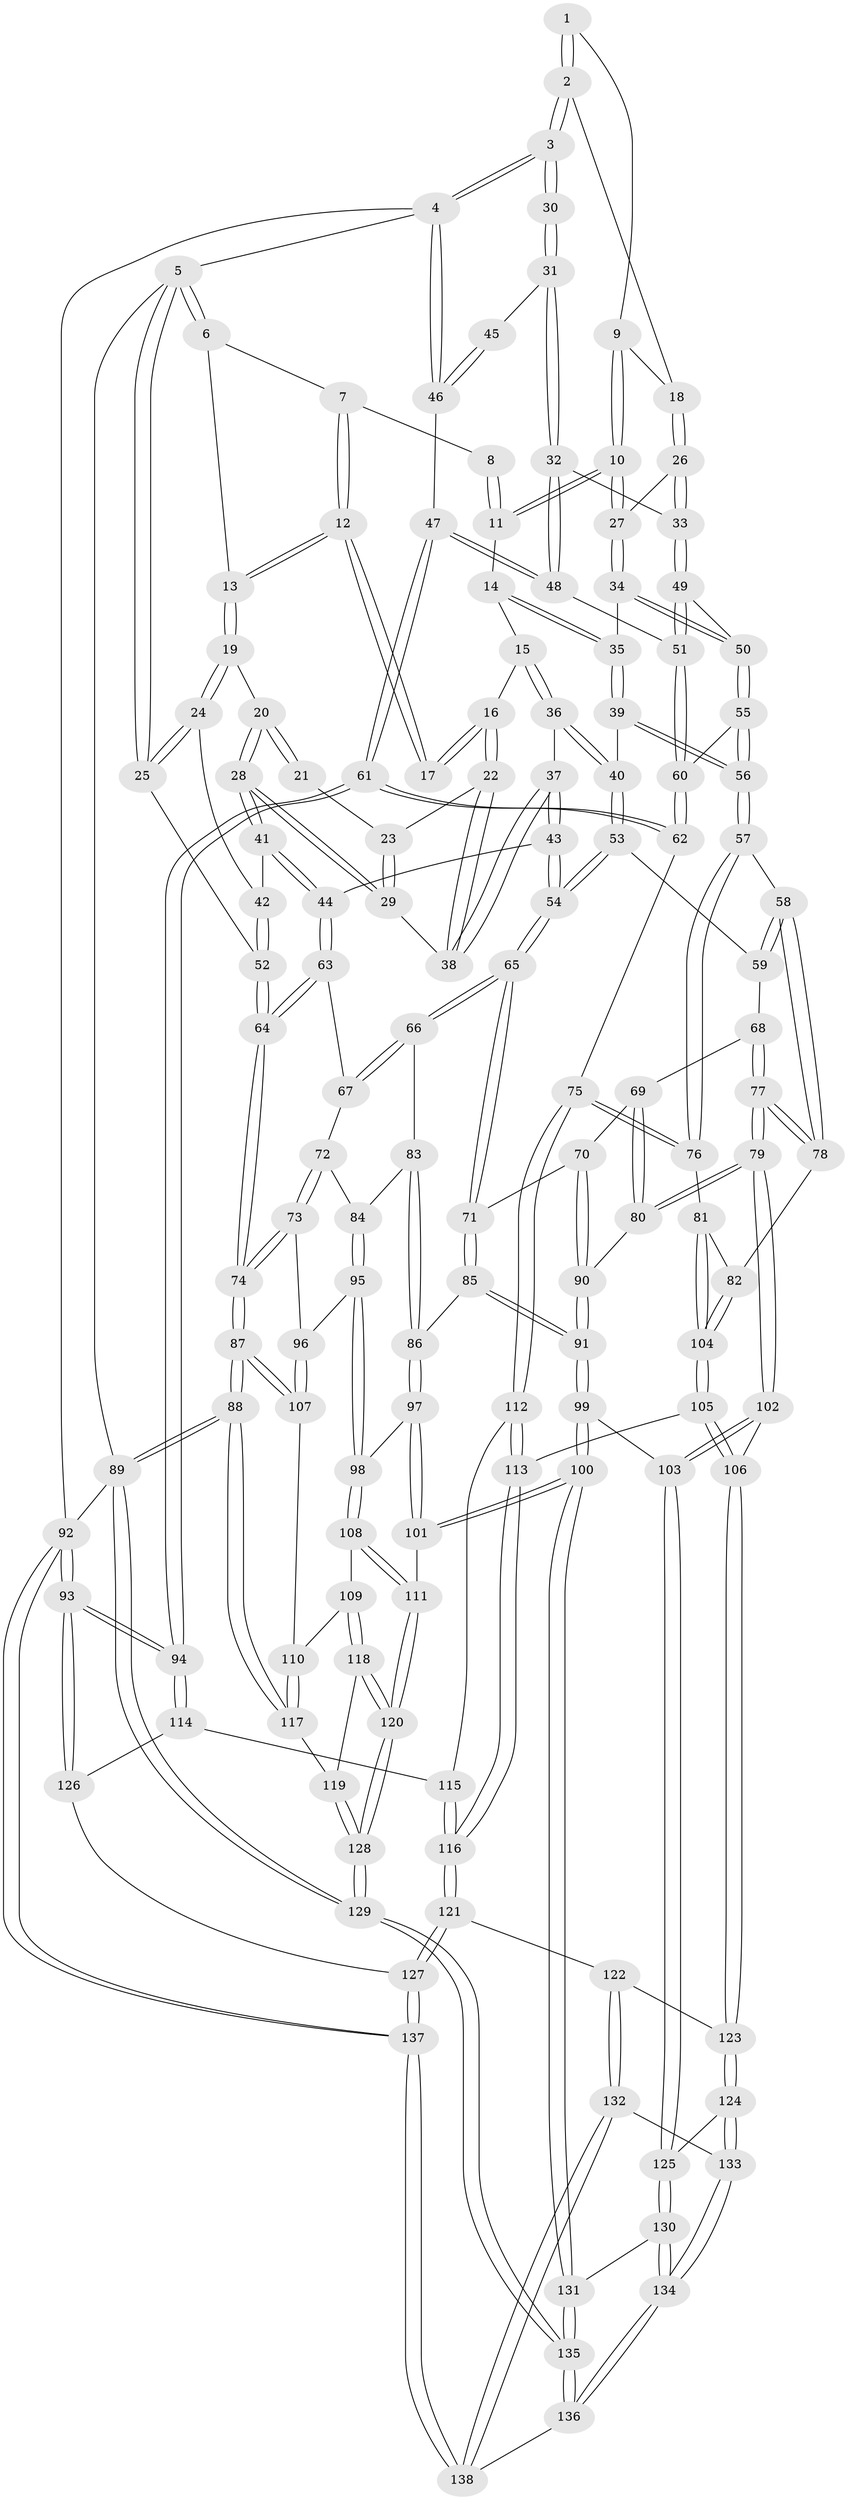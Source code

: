 // coarse degree distribution, {3: 0.21951219512195122, 8: 0.024390243902439025, 4: 0.36585365853658536, 2: 0.024390243902439025, 10: 0.024390243902439025, 5: 0.3170731707317073, 6: 0.024390243902439025}
// Generated by graph-tools (version 1.1) at 2025/21/03/04/25 18:21:34]
// undirected, 138 vertices, 342 edges
graph export_dot {
graph [start="1"]
  node [color=gray90,style=filled];
  1 [pos="+0.6876631619292101+0"];
  2 [pos="+1+0"];
  3 [pos="+1+0"];
  4 [pos="+1+0"];
  5 [pos="+0+0"];
  6 [pos="+0.00047363123297672783+0"];
  7 [pos="+0.3370182073422414+0"];
  8 [pos="+0.49492208578265345+0"];
  9 [pos="+0.6473877319906248+0.01639273313889617"];
  10 [pos="+0.6183313050428969+0.0991876569718075"];
  11 [pos="+0.5443704727965244+0.0814159607964359"];
  12 [pos="+0.33284608638144497+0"];
  13 [pos="+0.09842852134331344+0.053650479403688264"];
  14 [pos="+0.46245386227110247+0.10695850646308974"];
  15 [pos="+0.45408395023047815+0.10868828628723827"];
  16 [pos="+0.42727212181286806+0.09916733405686876"];
  17 [pos="+0.3328268657544726+0"];
  18 [pos="+0.8116335389365692+0.06097696672810421"];
  19 [pos="+0.1038297617267562+0.0939410652349919"];
  20 [pos="+0.16779565572718286+0.11674138313556184"];
  21 [pos="+0.32178798507143447+0"];
  22 [pos="+0.3690388140326502+0.1651592737745047"];
  23 [pos="+0.2931988698477967+0.1380606964768486"];
  24 [pos="+0.04787061031549271+0.1273169892744225"];
  25 [pos="+0+0.150646559170322"];
  26 [pos="+0.7527083515867597+0.18632750980808335"];
  27 [pos="+0.6815287329171767+0.19288231810320278"];
  28 [pos="+0.20562613437211663+0.18150986548126793"];
  29 [pos="+0.21974423119098335+0.17725416822637804"];
  30 [pos="+0.9685948420593762+0.07928597203628661"];
  31 [pos="+0.8463562930379817+0.22326257435029948"];
  32 [pos="+0.8446623046254624+0.223942859613857"];
  33 [pos="+0.7959289221469803+0.2178704293733418"];
  34 [pos="+0.6257542579312241+0.26288359248711185"];
  35 [pos="+0.6209024540484552+0.2663388274119735"];
  36 [pos="+0.48706788943815776+0.2596859193512966"];
  37 [pos="+0.36315803545621156+0.28601410526573584"];
  38 [pos="+0.3604340304604597+0.19982072135935905"];
  39 [pos="+0.6161716619641293+0.27025211554070605"];
  40 [pos="+0.5689342132858602+0.29742679153139506"];
  41 [pos="+0.20159057997257956+0.3220994480956118"];
  42 [pos="+0.0832180373754675+0.2859050565083954"];
  43 [pos="+0.31506348239112436+0.3414306425613618"];
  44 [pos="+0.202410923345168+0.32330220924048264"];
  45 [pos="+0.9341582043506859+0.21787286037241158"];
  46 [pos="+1+0.2847920945880316"];
  47 [pos="+1+0.4270227684625836"];
  48 [pos="+0.9539643649034388+0.3665061918398654"];
  49 [pos="+0.7993347969431596+0.3330124587143519"];
  50 [pos="+0.7382067999966938+0.38089688720647447"];
  51 [pos="+0.8540685295723013+0.39060229997921697"];
  52 [pos="+0+0.3626255109636778"];
  53 [pos="+0.5301611304596564+0.4287502173010774"];
  54 [pos="+0.389331150858636+0.4546036897143505"];
  55 [pos="+0.7255102534194107+0.4715237793808776"];
  56 [pos="+0.7085127154569693+0.4854565169243529"];
  57 [pos="+0.706117611819451+0.48839729209811306"];
  58 [pos="+0.6884369415431024+0.4956758732401103"];
  59 [pos="+0.538289973184514+0.4375715429243027"];
  60 [pos="+0.8186546695995676+0.4576110998995978"];
  61 [pos="+1+0.6000282819590215"];
  62 [pos="+0.9902571899992818+0.6248805040087733"];
  63 [pos="+0.1439205375944552+0.44856142185779646"];
  64 [pos="+0+0.4047620029927881"];
  65 [pos="+0.3609751580144388+0.5385082987383903"];
  66 [pos="+0.30983477970411427+0.549919360282937"];
  67 [pos="+0.14481843000076805+0.45344838161204043"];
  68 [pos="+0.5388641150001794+0.5203230660420004"];
  69 [pos="+0.5103691090739134+0.5563047223451353"];
  70 [pos="+0.42886186953907524+0.6009103804090414"];
  71 [pos="+0.3738466423937254+0.5610657670136598"];
  72 [pos="+0.123624154831496+0.5356801337461173"];
  73 [pos="+0+0.6047766482287832"];
  74 [pos="+0+0.5964192413185202"];
  75 [pos="+0.8792692664507243+0.6772612031085893"];
  76 [pos="+0.8647269272871543+0.6748364407211438"];
  77 [pos="+0.6161030175430672+0.6593152033573653"];
  78 [pos="+0.625534735061817+0.6544692715499782"];
  79 [pos="+0.5900335344263157+0.6843676419538606"];
  80 [pos="+0.5573064897557078+0.6674024281571044"];
  81 [pos="+0.83217147689664+0.680618228036304"];
  82 [pos="+0.6815820200202664+0.666144941402424"];
  83 [pos="+0.2693733792837227+0.5852190985340057"];
  84 [pos="+0.16374462609665807+0.6307976791202051"];
  85 [pos="+0.3364364530849456+0.6938580660436854"];
  86 [pos="+0.28272074574355316+0.6902194624404467"];
  87 [pos="+0+0.7684459533472576"];
  88 [pos="+0+1"];
  89 [pos="+0+1"];
  90 [pos="+0.44730472344475936+0.6246960039688657"];
  91 [pos="+0.3957079119533825+0.794480409224577"];
  92 [pos="+1+1"];
  93 [pos="+1+0.9901659220285758"];
  94 [pos="+1+0.7668569825989237"];
  95 [pos="+0.14710390272263046+0.6925677549884771"];
  96 [pos="+0.1204934575938895+0.6980226426172237"];
  97 [pos="+0.21541056706013245+0.7224507951490088"];
  98 [pos="+0.1605929036096001+0.7057544508975294"];
  99 [pos="+0.4027348168454176+0.8292059634317105"];
  100 [pos="+0.33408223890337835+0.8625392101123461"];
  101 [pos="+0.3324584972363337+0.8622753066510923"];
  102 [pos="+0.5839329071760768+0.7119409971970937"];
  103 [pos="+0.4624478950008624+0.8410092706063953"];
  104 [pos="+0.7188199212859613+0.7895047088098608"];
  105 [pos="+0.6942599585528568+0.8252008494793296"];
  106 [pos="+0.6846424322846708+0.8278854960231526"];
  107 [pos="+0.04066531348974088+0.8026354105309874"];
  108 [pos="+0.16233263878768747+0.8333560524087783"];
  109 [pos="+0.1263352412851636+0.8494353342274247"];
  110 [pos="+0.061142922428670615+0.8364296659558546"];
  111 [pos="+0.23998475701095512+0.8853985307245352"];
  112 [pos="+0.8713629198005177+0.7246132125244616"];
  113 [pos="+0.7718403830366085+0.8487220473731291"];
  114 [pos="+0.9188424972883031+0.8641567436911792"];
  115 [pos="+0.875549939145483+0.7533019083650216"];
  116 [pos="+0.8207837589445218+0.9476629825109949"];
  117 [pos="+0.045811644926738324+0.8996907374358917"];
  118 [pos="+0.12303529154171364+0.8933434168506299"];
  119 [pos="+0.07808195711116038+0.9321015007606551"];
  120 [pos="+0.18878967620597184+0.9502040303970785"];
  121 [pos="+0.8282013706157615+0.9793320888663725"];
  122 [pos="+0.6851252574298037+0.9252545731458712"];
  123 [pos="+0.6618246253263333+0.8779535047234222"];
  124 [pos="+0.5394280477847048+0.8996475860973222"];
  125 [pos="+0.46915195754219996+0.8499521564775306"];
  126 [pos="+0.9120709723219382+0.8937801945405875"];
  127 [pos="+0.8345493374432721+0.9877730330715928"];
  128 [pos="+0.12851504951385978+1"];
  129 [pos="+0.10103326593260428+1"];
  130 [pos="+0.45369863336255917+0.9734556356901407"];
  131 [pos="+0.3326243622261835+0.9973087935673796"];
  132 [pos="+0.6113718250797403+1"];
  133 [pos="+0.5402208920562689+0.9021333762057402"];
  134 [pos="+0.4599509654426985+1"];
  135 [pos="+0.304813630880216+1"];
  136 [pos="+0.45237986907823746+1"];
  137 [pos="+0.9272465084506509+1"];
  138 [pos="+0.6207257590534873+1"];
  1 -- 2;
  1 -- 2;
  1 -- 9;
  2 -- 3;
  2 -- 3;
  2 -- 18;
  3 -- 4;
  3 -- 4;
  3 -- 30;
  3 -- 30;
  4 -- 5;
  4 -- 46;
  4 -- 46;
  4 -- 92;
  5 -- 6;
  5 -- 6;
  5 -- 25;
  5 -- 25;
  5 -- 89;
  6 -- 7;
  6 -- 13;
  7 -- 8;
  7 -- 12;
  7 -- 12;
  8 -- 11;
  8 -- 11;
  9 -- 10;
  9 -- 10;
  9 -- 18;
  10 -- 11;
  10 -- 11;
  10 -- 27;
  10 -- 27;
  11 -- 14;
  12 -- 13;
  12 -- 13;
  12 -- 17;
  12 -- 17;
  13 -- 19;
  13 -- 19;
  14 -- 15;
  14 -- 35;
  14 -- 35;
  15 -- 16;
  15 -- 36;
  15 -- 36;
  16 -- 17;
  16 -- 17;
  16 -- 22;
  16 -- 22;
  18 -- 26;
  18 -- 26;
  19 -- 20;
  19 -- 24;
  19 -- 24;
  20 -- 21;
  20 -- 21;
  20 -- 28;
  20 -- 28;
  21 -- 23;
  22 -- 23;
  22 -- 38;
  22 -- 38;
  23 -- 29;
  23 -- 29;
  24 -- 25;
  24 -- 25;
  24 -- 42;
  25 -- 52;
  26 -- 27;
  26 -- 33;
  26 -- 33;
  27 -- 34;
  27 -- 34;
  28 -- 29;
  28 -- 29;
  28 -- 41;
  28 -- 41;
  29 -- 38;
  30 -- 31;
  30 -- 31;
  31 -- 32;
  31 -- 32;
  31 -- 45;
  32 -- 33;
  32 -- 48;
  32 -- 48;
  33 -- 49;
  33 -- 49;
  34 -- 35;
  34 -- 50;
  34 -- 50;
  35 -- 39;
  35 -- 39;
  36 -- 37;
  36 -- 40;
  36 -- 40;
  37 -- 38;
  37 -- 38;
  37 -- 43;
  37 -- 43;
  39 -- 40;
  39 -- 56;
  39 -- 56;
  40 -- 53;
  40 -- 53;
  41 -- 42;
  41 -- 44;
  41 -- 44;
  42 -- 52;
  42 -- 52;
  43 -- 44;
  43 -- 54;
  43 -- 54;
  44 -- 63;
  44 -- 63;
  45 -- 46;
  45 -- 46;
  46 -- 47;
  47 -- 48;
  47 -- 48;
  47 -- 61;
  47 -- 61;
  48 -- 51;
  49 -- 50;
  49 -- 51;
  49 -- 51;
  50 -- 55;
  50 -- 55;
  51 -- 60;
  51 -- 60;
  52 -- 64;
  52 -- 64;
  53 -- 54;
  53 -- 54;
  53 -- 59;
  54 -- 65;
  54 -- 65;
  55 -- 56;
  55 -- 56;
  55 -- 60;
  56 -- 57;
  56 -- 57;
  57 -- 58;
  57 -- 76;
  57 -- 76;
  58 -- 59;
  58 -- 59;
  58 -- 78;
  58 -- 78;
  59 -- 68;
  60 -- 62;
  60 -- 62;
  61 -- 62;
  61 -- 62;
  61 -- 94;
  61 -- 94;
  62 -- 75;
  63 -- 64;
  63 -- 64;
  63 -- 67;
  64 -- 74;
  64 -- 74;
  65 -- 66;
  65 -- 66;
  65 -- 71;
  65 -- 71;
  66 -- 67;
  66 -- 67;
  66 -- 83;
  67 -- 72;
  68 -- 69;
  68 -- 77;
  68 -- 77;
  69 -- 70;
  69 -- 80;
  69 -- 80;
  70 -- 71;
  70 -- 90;
  70 -- 90;
  71 -- 85;
  71 -- 85;
  72 -- 73;
  72 -- 73;
  72 -- 84;
  73 -- 74;
  73 -- 74;
  73 -- 96;
  74 -- 87;
  74 -- 87;
  75 -- 76;
  75 -- 76;
  75 -- 112;
  75 -- 112;
  76 -- 81;
  77 -- 78;
  77 -- 78;
  77 -- 79;
  77 -- 79;
  78 -- 82;
  79 -- 80;
  79 -- 80;
  79 -- 102;
  79 -- 102;
  80 -- 90;
  81 -- 82;
  81 -- 104;
  81 -- 104;
  82 -- 104;
  82 -- 104;
  83 -- 84;
  83 -- 86;
  83 -- 86;
  84 -- 95;
  84 -- 95;
  85 -- 86;
  85 -- 91;
  85 -- 91;
  86 -- 97;
  86 -- 97;
  87 -- 88;
  87 -- 88;
  87 -- 107;
  87 -- 107;
  88 -- 89;
  88 -- 89;
  88 -- 117;
  88 -- 117;
  89 -- 129;
  89 -- 129;
  89 -- 92;
  90 -- 91;
  90 -- 91;
  91 -- 99;
  91 -- 99;
  92 -- 93;
  92 -- 93;
  92 -- 137;
  92 -- 137;
  93 -- 94;
  93 -- 94;
  93 -- 126;
  93 -- 126;
  94 -- 114;
  94 -- 114;
  95 -- 96;
  95 -- 98;
  95 -- 98;
  96 -- 107;
  96 -- 107;
  97 -- 98;
  97 -- 101;
  97 -- 101;
  98 -- 108;
  98 -- 108;
  99 -- 100;
  99 -- 100;
  99 -- 103;
  100 -- 101;
  100 -- 101;
  100 -- 131;
  100 -- 131;
  101 -- 111;
  102 -- 103;
  102 -- 103;
  102 -- 106;
  103 -- 125;
  103 -- 125;
  104 -- 105;
  104 -- 105;
  105 -- 106;
  105 -- 106;
  105 -- 113;
  106 -- 123;
  106 -- 123;
  107 -- 110;
  108 -- 109;
  108 -- 111;
  108 -- 111;
  109 -- 110;
  109 -- 118;
  109 -- 118;
  110 -- 117;
  110 -- 117;
  111 -- 120;
  111 -- 120;
  112 -- 113;
  112 -- 113;
  112 -- 115;
  113 -- 116;
  113 -- 116;
  114 -- 115;
  114 -- 126;
  115 -- 116;
  115 -- 116;
  116 -- 121;
  116 -- 121;
  117 -- 119;
  118 -- 119;
  118 -- 120;
  118 -- 120;
  119 -- 128;
  119 -- 128;
  120 -- 128;
  120 -- 128;
  121 -- 122;
  121 -- 127;
  121 -- 127;
  122 -- 123;
  122 -- 132;
  122 -- 132;
  123 -- 124;
  123 -- 124;
  124 -- 125;
  124 -- 133;
  124 -- 133;
  125 -- 130;
  125 -- 130;
  126 -- 127;
  127 -- 137;
  127 -- 137;
  128 -- 129;
  128 -- 129;
  129 -- 135;
  129 -- 135;
  130 -- 131;
  130 -- 134;
  130 -- 134;
  131 -- 135;
  131 -- 135;
  132 -- 133;
  132 -- 138;
  132 -- 138;
  133 -- 134;
  133 -- 134;
  134 -- 136;
  134 -- 136;
  135 -- 136;
  135 -- 136;
  136 -- 138;
  137 -- 138;
  137 -- 138;
}

